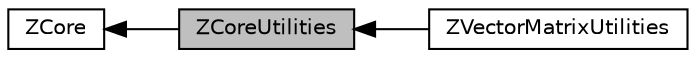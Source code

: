 digraph "ZCoreUtilities"
{
  edge [fontname="Helvetica",fontsize="10",labelfontname="Helvetica",labelfontsize="10"];
  node [fontname="Helvetica",fontsize="10",shape=record];
  rankdir=LR;
  Node1 [label="ZCore",height=0.2,width=0.4,color="black", fillcolor="white", style="filled",URL="$group__z_core.html",tooltip="The core classes, enumerators ,defintions and utility methods of the library. "];
  Node0 [label="ZCoreUtilities",height=0.2,width=0.4,color="black", fillcolor="grey75", style="filled", fontcolor="black"];
  Node2 [label="ZVectorMatrixUtilities",height=0.2,width=0.4,color="black", fillcolor="white", style="filled",URL="$group__z_vector_matrix_utilities.html",tooltip="Collection of utility methods using vector and matricies. "];
  Node1->Node0 [shape=plaintext, dir="back", style="solid"];
  Node0->Node2 [shape=plaintext, dir="back", style="solid"];
}
